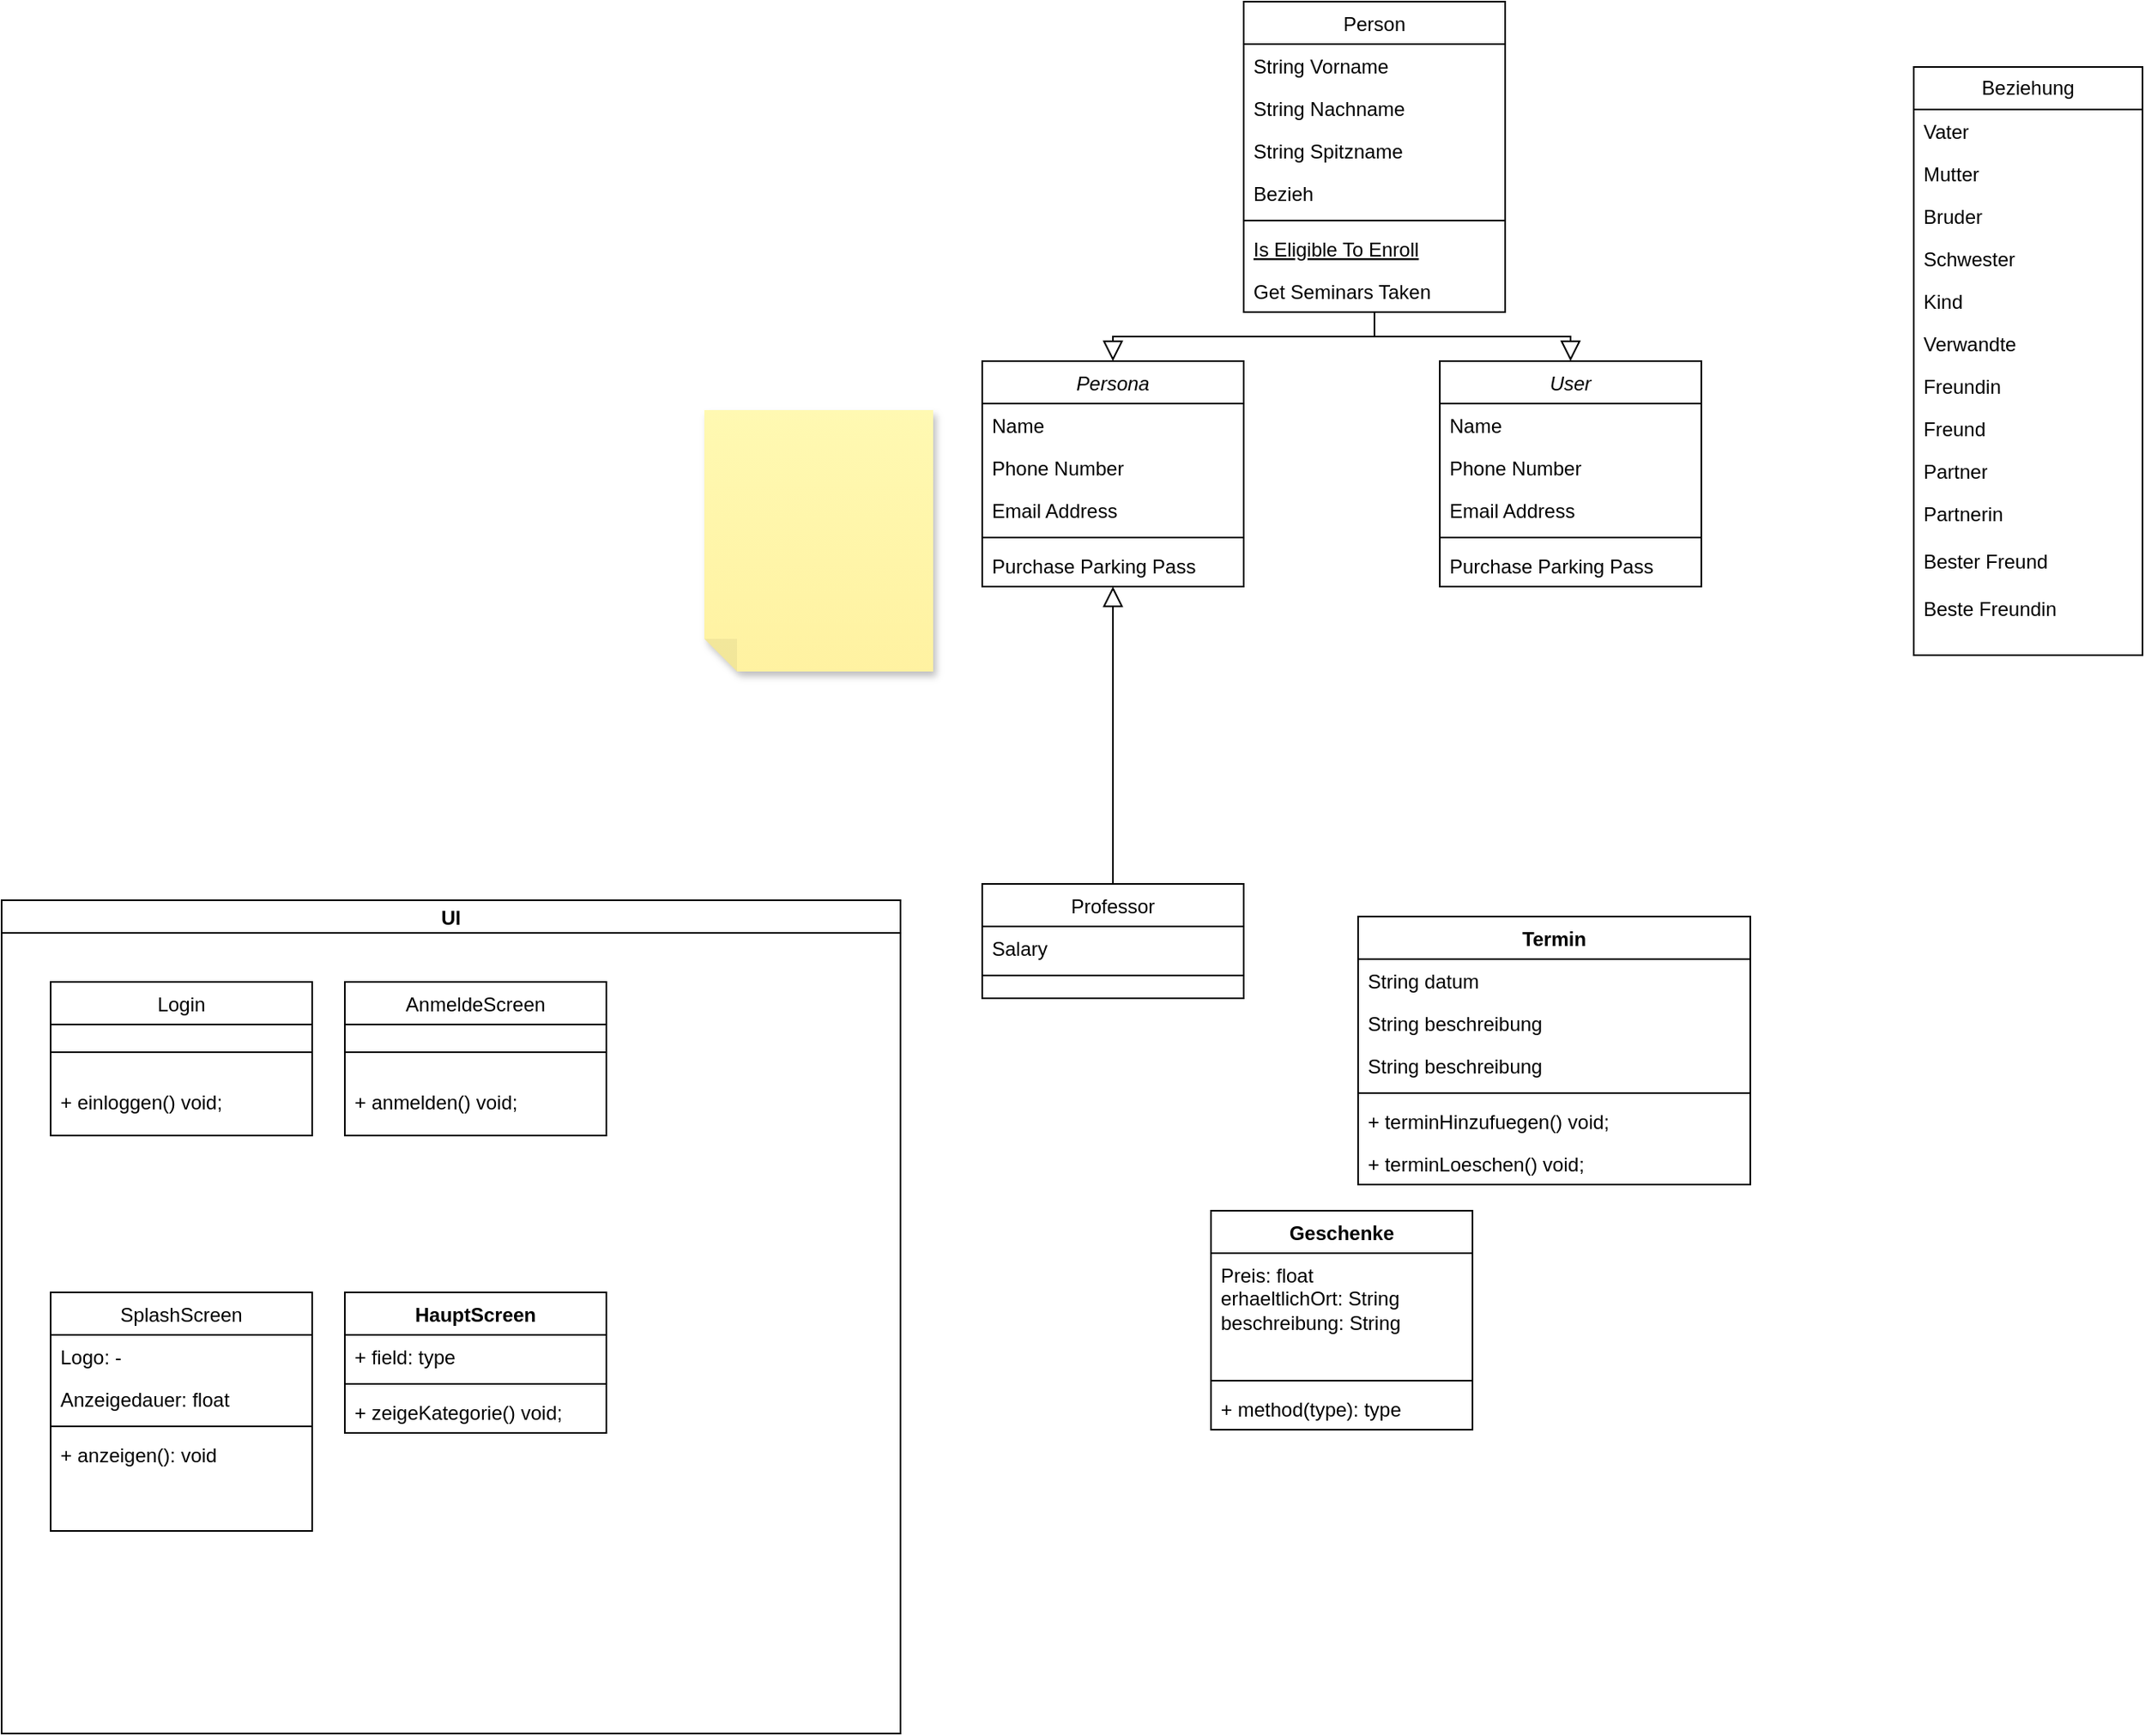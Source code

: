 <mxfile version="23.1.0" type="github">
  <diagram id="C5RBs43oDa-KdzZeNtuy" name="Page-1">
    <mxGraphModel dx="2389" dy="810" grid="1" gridSize="10" guides="1" tooltips="1" connect="1" arrows="1" fold="1" page="1" pageScale="1" pageWidth="827" pageHeight="1169" math="0" shadow="0">
      <root>
        <mxCell id="WIyWlLk6GJQsqaUBKTNV-0" />
        <mxCell id="WIyWlLk6GJQsqaUBKTNV-1" parent="WIyWlLk6GJQsqaUBKTNV-0" />
        <mxCell id="zkfFHV4jXpPFQw0GAbJ--0" value="Persona" style="swimlane;fontStyle=2;align=center;verticalAlign=top;childLayout=stackLayout;horizontal=1;startSize=26;horizontalStack=0;resizeParent=1;resizeLast=0;collapsible=1;marginBottom=0;rounded=0;shadow=0;strokeWidth=1;" parent="WIyWlLk6GJQsqaUBKTNV-1" vertex="1">
          <mxGeometry x="80" y="310" width="160" height="138" as="geometry">
            <mxRectangle x="230" y="140" width="160" height="26" as="alternateBounds" />
          </mxGeometry>
        </mxCell>
        <mxCell id="zkfFHV4jXpPFQw0GAbJ--1" value="Name" style="text;align=left;verticalAlign=top;spacingLeft=4;spacingRight=4;overflow=hidden;rotatable=0;points=[[0,0.5],[1,0.5]];portConstraint=eastwest;" parent="zkfFHV4jXpPFQw0GAbJ--0" vertex="1">
          <mxGeometry y="26" width="160" height="26" as="geometry" />
        </mxCell>
        <mxCell id="zkfFHV4jXpPFQw0GAbJ--2" value="Phone Number" style="text;align=left;verticalAlign=top;spacingLeft=4;spacingRight=4;overflow=hidden;rotatable=0;points=[[0,0.5],[1,0.5]];portConstraint=eastwest;rounded=0;shadow=0;html=0;" parent="zkfFHV4jXpPFQw0GAbJ--0" vertex="1">
          <mxGeometry y="52" width="160" height="26" as="geometry" />
        </mxCell>
        <mxCell id="zkfFHV4jXpPFQw0GAbJ--3" value="Email Address" style="text;align=left;verticalAlign=top;spacingLeft=4;spacingRight=4;overflow=hidden;rotatable=0;points=[[0,0.5],[1,0.5]];portConstraint=eastwest;rounded=0;shadow=0;html=0;" parent="zkfFHV4jXpPFQw0GAbJ--0" vertex="1">
          <mxGeometry y="78" width="160" height="26" as="geometry" />
        </mxCell>
        <mxCell id="zkfFHV4jXpPFQw0GAbJ--4" value="" style="line;html=1;strokeWidth=1;align=left;verticalAlign=middle;spacingTop=-1;spacingLeft=3;spacingRight=3;rotatable=0;labelPosition=right;points=[];portConstraint=eastwest;" parent="zkfFHV4jXpPFQw0GAbJ--0" vertex="1">
          <mxGeometry y="104" width="160" height="8" as="geometry" />
        </mxCell>
        <mxCell id="zkfFHV4jXpPFQw0GAbJ--5" value="Purchase Parking Pass" style="text;align=left;verticalAlign=top;spacingLeft=4;spacingRight=4;overflow=hidden;rotatable=0;points=[[0,0.5],[1,0.5]];portConstraint=eastwest;" parent="zkfFHV4jXpPFQw0GAbJ--0" vertex="1">
          <mxGeometry y="112" width="160" height="26" as="geometry" />
        </mxCell>
        <mxCell id="zkfFHV4jXpPFQw0GAbJ--6" value="Person" style="swimlane;fontStyle=0;align=center;verticalAlign=top;childLayout=stackLayout;horizontal=1;startSize=26;horizontalStack=0;resizeParent=1;resizeLast=0;collapsible=1;marginBottom=0;rounded=0;shadow=0;strokeWidth=1;" parent="WIyWlLk6GJQsqaUBKTNV-1" vertex="1">
          <mxGeometry x="240" y="90" width="160" height="190" as="geometry">
            <mxRectangle x="130" y="380" width="160" height="26" as="alternateBounds" />
          </mxGeometry>
        </mxCell>
        <mxCell id="zkfFHV4jXpPFQw0GAbJ--7" value="String Vorname&#xa;" style="text;align=left;verticalAlign=top;spacingLeft=4;spacingRight=4;overflow=hidden;rotatable=0;points=[[0,0.5],[1,0.5]];portConstraint=eastwest;" parent="zkfFHV4jXpPFQw0GAbJ--6" vertex="1">
          <mxGeometry y="26" width="160" height="26" as="geometry" />
        </mxCell>
        <mxCell id="7OPyRpGkm3p9hIw7JJJa-20" value="String Nachname&#xa;" style="text;align=left;verticalAlign=top;spacingLeft=4;spacingRight=4;overflow=hidden;rotatable=0;points=[[0,0.5],[1,0.5]];portConstraint=eastwest;" vertex="1" parent="zkfFHV4jXpPFQw0GAbJ--6">
          <mxGeometry y="52" width="160" height="26" as="geometry" />
        </mxCell>
        <mxCell id="7OPyRpGkm3p9hIw7JJJa-19" value="String Spitzname&#xa;" style="text;align=left;verticalAlign=top;spacingLeft=4;spacingRight=4;overflow=hidden;rotatable=0;points=[[0,0.5],[1,0.5]];portConstraint=eastwest;" vertex="1" parent="zkfFHV4jXpPFQw0GAbJ--6">
          <mxGeometry y="78" width="160" height="26" as="geometry" />
        </mxCell>
        <mxCell id="zkfFHV4jXpPFQw0GAbJ--8" value="Bezieh" style="text;align=left;verticalAlign=top;spacingLeft=4;spacingRight=4;overflow=hidden;rotatable=0;points=[[0,0.5],[1,0.5]];portConstraint=eastwest;rounded=0;shadow=0;html=0;" parent="zkfFHV4jXpPFQw0GAbJ--6" vertex="1">
          <mxGeometry y="104" width="160" height="26" as="geometry" />
        </mxCell>
        <mxCell id="zkfFHV4jXpPFQw0GAbJ--9" value="" style="line;html=1;strokeWidth=1;align=left;verticalAlign=middle;spacingTop=-1;spacingLeft=3;spacingRight=3;rotatable=0;labelPosition=right;points=[];portConstraint=eastwest;" parent="zkfFHV4jXpPFQw0GAbJ--6" vertex="1">
          <mxGeometry y="130" width="160" height="8" as="geometry" />
        </mxCell>
        <mxCell id="zkfFHV4jXpPFQw0GAbJ--10" value="Is Eligible To Enroll" style="text;align=left;verticalAlign=top;spacingLeft=4;spacingRight=4;overflow=hidden;rotatable=0;points=[[0,0.5],[1,0.5]];portConstraint=eastwest;fontStyle=4" parent="zkfFHV4jXpPFQw0GAbJ--6" vertex="1">
          <mxGeometry y="138" width="160" height="26" as="geometry" />
        </mxCell>
        <mxCell id="zkfFHV4jXpPFQw0GAbJ--11" value="Get Seminars Taken" style="text;align=left;verticalAlign=top;spacingLeft=4;spacingRight=4;overflow=hidden;rotatable=0;points=[[0,0.5],[1,0.5]];portConstraint=eastwest;" parent="zkfFHV4jXpPFQw0GAbJ--6" vertex="1">
          <mxGeometry y="164" width="160" height="26" as="geometry" />
        </mxCell>
        <mxCell id="zkfFHV4jXpPFQw0GAbJ--12" value="" style="endArrow=block;endSize=10;endFill=0;shadow=0;strokeWidth=1;rounded=0;edgeStyle=elbowEdgeStyle;elbow=vertical;" parent="WIyWlLk6GJQsqaUBKTNV-1" source="zkfFHV4jXpPFQw0GAbJ--6" target="zkfFHV4jXpPFQw0GAbJ--0" edge="1">
          <mxGeometry width="160" relative="1" as="geometry">
            <mxPoint x="200" y="203" as="sourcePoint" />
            <mxPoint x="200" y="203" as="targetPoint" />
          </mxGeometry>
        </mxCell>
        <mxCell id="zkfFHV4jXpPFQw0GAbJ--13" value="Professor" style="swimlane;fontStyle=0;align=center;verticalAlign=top;childLayout=stackLayout;horizontal=1;startSize=26;horizontalStack=0;resizeParent=1;resizeLast=0;collapsible=1;marginBottom=0;rounded=0;shadow=0;strokeWidth=1;" parent="WIyWlLk6GJQsqaUBKTNV-1" vertex="1">
          <mxGeometry x="80" y="630" width="160" height="70" as="geometry">
            <mxRectangle x="340" y="380" width="170" height="26" as="alternateBounds" />
          </mxGeometry>
        </mxCell>
        <mxCell id="zkfFHV4jXpPFQw0GAbJ--14" value="Salary" style="text;align=left;verticalAlign=top;spacingLeft=4;spacingRight=4;overflow=hidden;rotatable=0;points=[[0,0.5],[1,0.5]];portConstraint=eastwest;" parent="zkfFHV4jXpPFQw0GAbJ--13" vertex="1">
          <mxGeometry y="26" width="160" height="26" as="geometry" />
        </mxCell>
        <mxCell id="zkfFHV4jXpPFQw0GAbJ--15" value="" style="line;html=1;strokeWidth=1;align=left;verticalAlign=middle;spacingTop=-1;spacingLeft=3;spacingRight=3;rotatable=0;labelPosition=right;points=[];portConstraint=eastwest;" parent="zkfFHV4jXpPFQw0GAbJ--13" vertex="1">
          <mxGeometry y="52" width="160" height="8" as="geometry" />
        </mxCell>
        <mxCell id="zkfFHV4jXpPFQw0GAbJ--16" value="" style="endArrow=block;endSize=10;endFill=0;shadow=0;strokeWidth=1;rounded=0;edgeStyle=elbowEdgeStyle;elbow=vertical;" parent="WIyWlLk6GJQsqaUBKTNV-1" source="zkfFHV4jXpPFQw0GAbJ--13" target="zkfFHV4jXpPFQw0GAbJ--0" edge="1">
          <mxGeometry width="160" relative="1" as="geometry">
            <mxPoint x="210" y="373" as="sourcePoint" />
            <mxPoint x="310" y="271" as="targetPoint" />
          </mxGeometry>
        </mxCell>
        <mxCell id="7OPyRpGkm3p9hIw7JJJa-0" value="User" style="swimlane;fontStyle=2;align=center;verticalAlign=top;childLayout=stackLayout;horizontal=1;startSize=26;horizontalStack=0;resizeParent=1;resizeLast=0;collapsible=1;marginBottom=0;rounded=0;shadow=0;strokeWidth=1;" vertex="1" parent="WIyWlLk6GJQsqaUBKTNV-1">
          <mxGeometry x="360" y="310" width="160" height="138" as="geometry">
            <mxRectangle x="230" y="140" width="160" height="26" as="alternateBounds" />
          </mxGeometry>
        </mxCell>
        <mxCell id="7OPyRpGkm3p9hIw7JJJa-1" value="Name" style="text;align=left;verticalAlign=top;spacingLeft=4;spacingRight=4;overflow=hidden;rotatable=0;points=[[0,0.5],[1,0.5]];portConstraint=eastwest;" vertex="1" parent="7OPyRpGkm3p9hIw7JJJa-0">
          <mxGeometry y="26" width="160" height="26" as="geometry" />
        </mxCell>
        <mxCell id="7OPyRpGkm3p9hIw7JJJa-2" value="Phone Number" style="text;align=left;verticalAlign=top;spacingLeft=4;spacingRight=4;overflow=hidden;rotatable=0;points=[[0,0.5],[1,0.5]];portConstraint=eastwest;rounded=0;shadow=0;html=0;" vertex="1" parent="7OPyRpGkm3p9hIw7JJJa-0">
          <mxGeometry y="52" width="160" height="26" as="geometry" />
        </mxCell>
        <mxCell id="7OPyRpGkm3p9hIw7JJJa-3" value="Email Address" style="text;align=left;verticalAlign=top;spacingLeft=4;spacingRight=4;overflow=hidden;rotatable=0;points=[[0,0.5],[1,0.5]];portConstraint=eastwest;rounded=0;shadow=0;html=0;" vertex="1" parent="7OPyRpGkm3p9hIw7JJJa-0">
          <mxGeometry y="78" width="160" height="26" as="geometry" />
        </mxCell>
        <mxCell id="7OPyRpGkm3p9hIw7JJJa-4" value="" style="line;html=1;strokeWidth=1;align=left;verticalAlign=middle;spacingTop=-1;spacingLeft=3;spacingRight=3;rotatable=0;labelPosition=right;points=[];portConstraint=eastwest;" vertex="1" parent="7OPyRpGkm3p9hIw7JJJa-0">
          <mxGeometry y="104" width="160" height="8" as="geometry" />
        </mxCell>
        <mxCell id="7OPyRpGkm3p9hIw7JJJa-5" value="Purchase Parking Pass" style="text;align=left;verticalAlign=top;spacingLeft=4;spacingRight=4;overflow=hidden;rotatable=0;points=[[0,0.5],[1,0.5]];portConstraint=eastwest;" vertex="1" parent="7OPyRpGkm3p9hIw7JJJa-0">
          <mxGeometry y="112" width="160" height="26" as="geometry" />
        </mxCell>
        <mxCell id="7OPyRpGkm3p9hIw7JJJa-6" value="" style="endArrow=block;endSize=10;endFill=0;shadow=0;strokeWidth=1;rounded=0;edgeStyle=elbowEdgeStyle;elbow=vertical;entryX=0.5;entryY=0;entryDx=0;entryDy=0;" edge="1" parent="WIyWlLk6GJQsqaUBKTNV-1" source="zkfFHV4jXpPFQw0GAbJ--11" target="7OPyRpGkm3p9hIw7JJJa-0">
          <mxGeometry width="160" relative="1" as="geometry">
            <mxPoint x="330" y="238" as="sourcePoint" />
            <mxPoint x="170" y="320" as="targetPoint" />
          </mxGeometry>
        </mxCell>
        <mxCell id="7OPyRpGkm3p9hIw7JJJa-7" value="Termin" style="swimlane;fontStyle=1;align=center;verticalAlign=top;childLayout=stackLayout;horizontal=1;startSize=26;horizontalStack=0;resizeParent=1;resizeParentMax=0;resizeLast=0;collapsible=1;marginBottom=0;whiteSpace=wrap;html=1;" vertex="1" parent="WIyWlLk6GJQsqaUBKTNV-1">
          <mxGeometry x="310" y="650" width="240" height="164" as="geometry" />
        </mxCell>
        <mxCell id="7OPyRpGkm3p9hIw7JJJa-37" value="String datum" style="text;strokeColor=none;fillColor=none;align=left;verticalAlign=top;spacingLeft=4;spacingRight=4;overflow=hidden;rotatable=0;points=[[0,0.5],[1,0.5]];portConstraint=eastwest;whiteSpace=wrap;html=1;" vertex="1" parent="7OPyRpGkm3p9hIw7JJJa-7">
          <mxGeometry y="26" width="240" height="26" as="geometry" />
        </mxCell>
        <mxCell id="7OPyRpGkm3p9hIw7JJJa-38" value="String beschreibung" style="text;strokeColor=none;fillColor=none;align=left;verticalAlign=top;spacingLeft=4;spacingRight=4;overflow=hidden;rotatable=0;points=[[0,0.5],[1,0.5]];portConstraint=eastwest;whiteSpace=wrap;html=1;" vertex="1" parent="7OPyRpGkm3p9hIw7JJJa-7">
          <mxGeometry y="52" width="240" height="26" as="geometry" />
        </mxCell>
        <mxCell id="7OPyRpGkm3p9hIw7JJJa-36" value="String beschreibung" style="text;strokeColor=none;fillColor=none;align=left;verticalAlign=top;spacingLeft=4;spacingRight=4;overflow=hidden;rotatable=0;points=[[0,0.5],[1,0.5]];portConstraint=eastwest;whiteSpace=wrap;html=1;" vertex="1" parent="7OPyRpGkm3p9hIw7JJJa-7">
          <mxGeometry y="78" width="240" height="26" as="geometry" />
        </mxCell>
        <mxCell id="7OPyRpGkm3p9hIw7JJJa-9" value="" style="line;strokeWidth=1;fillColor=none;align=left;verticalAlign=middle;spacingTop=-1;spacingLeft=3;spacingRight=3;rotatable=0;labelPosition=right;points=[];portConstraint=eastwest;strokeColor=inherit;" vertex="1" parent="7OPyRpGkm3p9hIw7JJJa-7">
          <mxGeometry y="104" width="240" height="8" as="geometry" />
        </mxCell>
        <mxCell id="7OPyRpGkm3p9hIw7JJJa-10" value="+ terminHinzufuegen() void;" style="text;strokeColor=none;fillColor=none;align=left;verticalAlign=top;spacingLeft=4;spacingRight=4;overflow=hidden;rotatable=0;points=[[0,0.5],[1,0.5]];portConstraint=eastwest;whiteSpace=wrap;html=1;" vertex="1" parent="7OPyRpGkm3p9hIw7JJJa-7">
          <mxGeometry y="112" width="240" height="26" as="geometry" />
        </mxCell>
        <mxCell id="7OPyRpGkm3p9hIw7JJJa-35" value="+ terminLoeschen() void;" style="text;strokeColor=none;fillColor=none;align=left;verticalAlign=top;spacingLeft=4;spacingRight=4;overflow=hidden;rotatable=0;points=[[0,0.5],[1,0.5]];portConstraint=eastwest;whiteSpace=wrap;html=1;" vertex="1" parent="7OPyRpGkm3p9hIw7JJJa-7">
          <mxGeometry y="138" width="240" height="26" as="geometry" />
        </mxCell>
        <mxCell id="7OPyRpGkm3p9hIw7JJJa-11" value="Geschenke&lt;br&gt;" style="swimlane;fontStyle=1;align=center;verticalAlign=top;childLayout=stackLayout;horizontal=1;startSize=26;horizontalStack=0;resizeParent=1;resizeParentMax=0;resizeLast=0;collapsible=1;marginBottom=0;whiteSpace=wrap;html=1;" vertex="1" parent="WIyWlLk6GJQsqaUBKTNV-1">
          <mxGeometry x="220" y="830" width="160" height="134" as="geometry" />
        </mxCell>
        <mxCell id="7OPyRpGkm3p9hIw7JJJa-12" value="&lt;div&gt;Preis: float&lt;/div&gt;&lt;div&gt;erhaeltlichOrt: String&lt;/div&gt;&lt;div&gt;beschreibung: String&lt;/div&gt;&lt;div&gt;&lt;br&gt;&lt;/div&gt;" style="text;strokeColor=none;fillColor=none;align=left;verticalAlign=top;spacingLeft=4;spacingRight=4;overflow=hidden;rotatable=0;points=[[0,0.5],[1,0.5]];portConstraint=eastwest;whiteSpace=wrap;html=1;" vertex="1" parent="7OPyRpGkm3p9hIw7JJJa-11">
          <mxGeometry y="26" width="160" height="74" as="geometry" />
        </mxCell>
        <mxCell id="7OPyRpGkm3p9hIw7JJJa-13" value="" style="line;strokeWidth=1;fillColor=none;align=left;verticalAlign=middle;spacingTop=-1;spacingLeft=3;spacingRight=3;rotatable=0;labelPosition=right;points=[];portConstraint=eastwest;strokeColor=inherit;" vertex="1" parent="7OPyRpGkm3p9hIw7JJJa-11">
          <mxGeometry y="100" width="160" height="8" as="geometry" />
        </mxCell>
        <mxCell id="7OPyRpGkm3p9hIw7JJJa-14" value="+ method(type): type" style="text;strokeColor=none;fillColor=none;align=left;verticalAlign=top;spacingLeft=4;spacingRight=4;overflow=hidden;rotatable=0;points=[[0,0.5],[1,0.5]];portConstraint=eastwest;whiteSpace=wrap;html=1;" vertex="1" parent="7OPyRpGkm3p9hIw7JJJa-11">
          <mxGeometry y="108" width="160" height="26" as="geometry" />
        </mxCell>
        <mxCell id="LRkh5_1CSl1zsV3R43lf-1" value="" style="shape=note;whiteSpace=wrap;html=1;backgroundOutline=1;fontColor=#000000;darkOpacity=0.05;fillColor=#FFF9B2;strokeColor=none;fillStyle=solid;direction=west;gradientDirection=north;gradientColor=#FFF2A1;shadow=1;size=20;pointerEvents=1;" vertex="1" parent="WIyWlLk6GJQsqaUBKTNV-1">
          <mxGeometry x="-90" y="340" width="140" height="160" as="geometry" />
        </mxCell>
        <mxCell id="7OPyRpGkm3p9hIw7JJJa-21" value="Beziehung" style="swimlane;fontStyle=0;childLayout=stackLayout;horizontal=1;startSize=26;fillColor=none;horizontalStack=0;resizeParent=1;resizeParentMax=0;resizeLast=0;collapsible=1;marginBottom=0;whiteSpace=wrap;html=1;" vertex="1" parent="WIyWlLk6GJQsqaUBKTNV-1">
          <mxGeometry x="650" y="130" width="140" height="360" as="geometry" />
        </mxCell>
        <mxCell id="7OPyRpGkm3p9hIw7JJJa-22" value="Vater" style="text;strokeColor=none;fillColor=none;align=left;verticalAlign=top;spacingLeft=4;spacingRight=4;overflow=hidden;rotatable=0;points=[[0,0.5],[1,0.5]];portConstraint=eastwest;whiteSpace=wrap;html=1;" vertex="1" parent="7OPyRpGkm3p9hIw7JJJa-21">
          <mxGeometry y="26" width="140" height="26" as="geometry" />
        </mxCell>
        <mxCell id="7OPyRpGkm3p9hIw7JJJa-23" value="Mutter" style="text;strokeColor=none;fillColor=none;align=left;verticalAlign=top;spacingLeft=4;spacingRight=4;overflow=hidden;rotatable=0;points=[[0,0.5],[1,0.5]];portConstraint=eastwest;whiteSpace=wrap;html=1;" vertex="1" parent="7OPyRpGkm3p9hIw7JJJa-21">
          <mxGeometry y="52" width="140" height="26" as="geometry" />
        </mxCell>
        <mxCell id="7OPyRpGkm3p9hIw7JJJa-24" value="Bruder" style="text;strokeColor=none;fillColor=none;align=left;verticalAlign=top;spacingLeft=4;spacingRight=4;overflow=hidden;rotatable=0;points=[[0,0.5],[1,0.5]];portConstraint=eastwest;whiteSpace=wrap;html=1;" vertex="1" parent="7OPyRpGkm3p9hIw7JJJa-21">
          <mxGeometry y="78" width="140" height="26" as="geometry" />
        </mxCell>
        <mxCell id="7OPyRpGkm3p9hIw7JJJa-26" value="Schwester" style="text;strokeColor=none;fillColor=none;align=left;verticalAlign=top;spacingLeft=4;spacingRight=4;overflow=hidden;rotatable=0;points=[[0,0.5],[1,0.5]];portConstraint=eastwest;whiteSpace=wrap;html=1;" vertex="1" parent="7OPyRpGkm3p9hIw7JJJa-21">
          <mxGeometry y="104" width="140" height="26" as="geometry" />
        </mxCell>
        <mxCell id="7OPyRpGkm3p9hIw7JJJa-28" value="&lt;div&gt;Kind&lt;/div&gt;&lt;div&gt;&lt;br&gt;&lt;/div&gt;" style="text;strokeColor=none;fillColor=none;align=left;verticalAlign=top;spacingLeft=4;spacingRight=4;overflow=hidden;rotatable=0;points=[[0,0.5],[1,0.5]];portConstraint=eastwest;whiteSpace=wrap;html=1;" vertex="1" parent="7OPyRpGkm3p9hIw7JJJa-21">
          <mxGeometry y="130" width="140" height="26" as="geometry" />
        </mxCell>
        <mxCell id="7OPyRpGkm3p9hIw7JJJa-30" value="&lt;div&gt;Verwandte&lt;/div&gt;&lt;div&gt;&lt;br&gt;&lt;/div&gt;" style="text;strokeColor=none;fillColor=none;align=left;verticalAlign=top;spacingLeft=4;spacingRight=4;overflow=hidden;rotatable=0;points=[[0,0.5],[1,0.5]];portConstraint=eastwest;whiteSpace=wrap;html=1;" vertex="1" parent="7OPyRpGkm3p9hIw7JJJa-21">
          <mxGeometry y="156" width="140" height="26" as="geometry" />
        </mxCell>
        <mxCell id="7OPyRpGkm3p9hIw7JJJa-31" value="Freundin" style="text;strokeColor=none;fillColor=none;align=left;verticalAlign=top;spacingLeft=4;spacingRight=4;overflow=hidden;rotatable=0;points=[[0,0.5],[1,0.5]];portConstraint=eastwest;whiteSpace=wrap;html=1;" vertex="1" parent="7OPyRpGkm3p9hIw7JJJa-21">
          <mxGeometry y="182" width="140" height="26" as="geometry" />
        </mxCell>
        <mxCell id="7OPyRpGkm3p9hIw7JJJa-29" value="Freund" style="text;strokeColor=none;fillColor=none;align=left;verticalAlign=top;spacingLeft=4;spacingRight=4;overflow=hidden;rotatable=0;points=[[0,0.5],[1,0.5]];portConstraint=eastwest;whiteSpace=wrap;html=1;" vertex="1" parent="7OPyRpGkm3p9hIw7JJJa-21">
          <mxGeometry y="208" width="140" height="26" as="geometry" />
        </mxCell>
        <mxCell id="7OPyRpGkm3p9hIw7JJJa-27" value="&lt;div&gt;Partner&lt;/div&gt;&lt;div&gt;&lt;br&gt;&lt;/div&gt;" style="text;strokeColor=none;fillColor=none;align=left;verticalAlign=top;spacingLeft=4;spacingRight=4;overflow=hidden;rotatable=0;points=[[0,0.5],[1,0.5]];portConstraint=eastwest;whiteSpace=wrap;html=1;" vertex="1" parent="7OPyRpGkm3p9hIw7JJJa-21">
          <mxGeometry y="234" width="140" height="26" as="geometry" />
        </mxCell>
        <mxCell id="7OPyRpGkm3p9hIw7JJJa-25" value="&lt;div&gt;Partnerin&lt;/div&gt;&lt;div&gt;&lt;br&gt;&lt;/div&gt;&lt;div&gt;Bester Freund&lt;/div&gt;&lt;div&gt;&lt;br&gt;&lt;/div&gt;&lt;div&gt;Beste Freundin&lt;br&gt;&lt;/div&gt;" style="text;strokeColor=none;fillColor=none;align=left;verticalAlign=top;spacingLeft=4;spacingRight=4;overflow=hidden;rotatable=0;points=[[0,0.5],[1,0.5]];portConstraint=eastwest;whiteSpace=wrap;html=1;" vertex="1" parent="7OPyRpGkm3p9hIw7JJJa-21">
          <mxGeometry y="260" width="140" height="100" as="geometry" />
        </mxCell>
        <mxCell id="LRkh5_1CSl1zsV3R43lf-4" value="UI" style="swimlane;startSize=20;horizontal=1;containerType=tree;newEdgeStyle={&quot;edgeStyle&quot;:&quot;elbowEdgeStyle&quot;,&quot;startArrow&quot;:&quot;none&quot;,&quot;endArrow&quot;:&quot;none&quot;};" vertex="1" parent="WIyWlLk6GJQsqaUBKTNV-1">
          <mxGeometry x="-520" y="640" width="550" height="510" as="geometry" />
        </mxCell>
        <mxCell id="zkfFHV4jXpPFQw0GAbJ--17" value="SplashScreen" style="swimlane;fontStyle=0;align=center;verticalAlign=top;childLayout=stackLayout;horizontal=1;startSize=26;horizontalStack=0;resizeParent=1;resizeLast=0;collapsible=1;marginBottom=0;rounded=0;shadow=0;strokeWidth=1;" parent="LRkh5_1CSl1zsV3R43lf-4" vertex="1">
          <mxGeometry x="30" y="240" width="160" height="146" as="geometry">
            <mxRectangle x="550" y="140" width="160" height="26" as="alternateBounds" />
          </mxGeometry>
        </mxCell>
        <mxCell id="zkfFHV4jXpPFQw0GAbJ--18" value="Logo: -&#xa;&#xa;" style="text;align=left;verticalAlign=top;spacingLeft=4;spacingRight=4;overflow=hidden;rotatable=0;points=[[0,0.5],[1,0.5]];portConstraint=eastwest;" parent="zkfFHV4jXpPFQw0GAbJ--17" vertex="1">
          <mxGeometry y="26" width="160" height="26" as="geometry" />
        </mxCell>
        <mxCell id="LRkh5_1CSl1zsV3R43lf-2" value="Anzeigedauer: float&#xa;&#xa;" style="text;align=left;verticalAlign=top;spacingLeft=4;spacingRight=4;overflow=hidden;rotatable=0;points=[[0,0.5],[1,0.5]];portConstraint=eastwest;" vertex="1" parent="zkfFHV4jXpPFQw0GAbJ--17">
          <mxGeometry y="52" width="160" height="26" as="geometry" />
        </mxCell>
        <mxCell id="zkfFHV4jXpPFQw0GAbJ--23" value="" style="line;html=1;strokeWidth=1;align=left;verticalAlign=middle;spacingTop=-1;spacingLeft=3;spacingRight=3;rotatable=0;labelPosition=right;points=[];portConstraint=eastwest;" parent="zkfFHV4jXpPFQw0GAbJ--17" vertex="1">
          <mxGeometry y="78" width="160" height="8" as="geometry" />
        </mxCell>
        <mxCell id="zkfFHV4jXpPFQw0GAbJ--24" value="+ anzeigen(): void" style="text;align=left;verticalAlign=top;spacingLeft=4;spacingRight=4;overflow=hidden;rotatable=0;points=[[0,0.5],[1,0.5]];portConstraint=eastwest;" parent="zkfFHV4jXpPFQw0GAbJ--17" vertex="1">
          <mxGeometry y="86" width="160" height="34" as="geometry" />
        </mxCell>
        <mxCell id="LRkh5_1CSl1zsV3R43lf-11" value="Login" style="swimlane;fontStyle=0;align=center;verticalAlign=top;childLayout=stackLayout;horizontal=1;startSize=26;horizontalStack=0;resizeParent=1;resizeLast=0;collapsible=1;marginBottom=0;rounded=0;shadow=0;strokeWidth=1;" vertex="1" parent="LRkh5_1CSl1zsV3R43lf-4">
          <mxGeometry x="30" y="50" width="160" height="94" as="geometry">
            <mxRectangle x="550" y="140" width="160" height="26" as="alternateBounds" />
          </mxGeometry>
        </mxCell>
        <mxCell id="LRkh5_1CSl1zsV3R43lf-14" value="" style="line;html=1;strokeWidth=1;align=left;verticalAlign=middle;spacingTop=-1;spacingLeft=3;spacingRight=3;rotatable=0;labelPosition=right;points=[];portConstraint=eastwest;" vertex="1" parent="LRkh5_1CSl1zsV3R43lf-11">
          <mxGeometry y="26" width="160" height="34" as="geometry" />
        </mxCell>
        <mxCell id="LRkh5_1CSl1zsV3R43lf-15" value="+ einloggen() void;" style="text;align=left;verticalAlign=top;spacingLeft=4;spacingRight=4;overflow=hidden;rotatable=0;points=[[0,0.5],[1,0.5]];portConstraint=eastwest;" vertex="1" parent="LRkh5_1CSl1zsV3R43lf-11">
          <mxGeometry y="60" width="160" height="18" as="geometry" />
        </mxCell>
        <mxCell id="7OPyRpGkm3p9hIw7JJJa-32" value="AnmeldeScreen" style="swimlane;fontStyle=0;align=center;verticalAlign=top;childLayout=stackLayout;horizontal=1;startSize=26;horizontalStack=0;resizeParent=1;resizeLast=0;collapsible=1;marginBottom=0;rounded=0;shadow=0;strokeWidth=1;" vertex="1" parent="LRkh5_1CSl1zsV3R43lf-4">
          <mxGeometry x="210" y="50" width="160" height="94" as="geometry">
            <mxRectangle x="550" y="140" width="160" height="26" as="alternateBounds" />
          </mxGeometry>
        </mxCell>
        <mxCell id="7OPyRpGkm3p9hIw7JJJa-33" value="" style="line;html=1;strokeWidth=1;align=left;verticalAlign=middle;spacingTop=-1;spacingLeft=3;spacingRight=3;rotatable=0;labelPosition=right;points=[];portConstraint=eastwest;" vertex="1" parent="7OPyRpGkm3p9hIw7JJJa-32">
          <mxGeometry y="26" width="160" height="34" as="geometry" />
        </mxCell>
        <mxCell id="7OPyRpGkm3p9hIw7JJJa-34" value="+ anmelden() void;" style="text;align=left;verticalAlign=top;spacingLeft=4;spacingRight=4;overflow=hidden;rotatable=0;points=[[0,0.5],[1,0.5]];portConstraint=eastwest;" vertex="1" parent="7OPyRpGkm3p9hIw7JJJa-32">
          <mxGeometry y="60" width="160" height="18" as="geometry" />
        </mxCell>
        <mxCell id="7OPyRpGkm3p9hIw7JJJa-15" value="HauptScreen" style="swimlane;fontStyle=1;align=center;verticalAlign=top;childLayout=stackLayout;horizontal=1;startSize=26;horizontalStack=0;resizeParent=1;resizeParentMax=0;resizeLast=0;collapsible=1;marginBottom=0;whiteSpace=wrap;html=1;" vertex="1" parent="LRkh5_1CSl1zsV3R43lf-4">
          <mxGeometry x="210" y="240" width="160" height="86" as="geometry" />
        </mxCell>
        <mxCell id="7OPyRpGkm3p9hIw7JJJa-16" value="+ field: type" style="text;strokeColor=none;fillColor=none;align=left;verticalAlign=top;spacingLeft=4;spacingRight=4;overflow=hidden;rotatable=0;points=[[0,0.5],[1,0.5]];portConstraint=eastwest;whiteSpace=wrap;html=1;" vertex="1" parent="7OPyRpGkm3p9hIw7JJJa-15">
          <mxGeometry y="26" width="160" height="26" as="geometry" />
        </mxCell>
        <mxCell id="7OPyRpGkm3p9hIw7JJJa-17" value="" style="line;strokeWidth=1;fillColor=none;align=left;verticalAlign=middle;spacingTop=-1;spacingLeft=3;spacingRight=3;rotatable=0;labelPosition=right;points=[];portConstraint=eastwest;strokeColor=inherit;" vertex="1" parent="7OPyRpGkm3p9hIw7JJJa-15">
          <mxGeometry y="52" width="160" height="8" as="geometry" />
        </mxCell>
        <mxCell id="7OPyRpGkm3p9hIw7JJJa-18" value="+ zeigeKategorie() void;" style="text;strokeColor=none;fillColor=none;align=left;verticalAlign=top;spacingLeft=4;spacingRight=4;overflow=hidden;rotatable=0;points=[[0,0.5],[1,0.5]];portConstraint=eastwest;whiteSpace=wrap;html=1;" vertex="1" parent="7OPyRpGkm3p9hIw7JJJa-15">
          <mxGeometry y="60" width="160" height="26" as="geometry" />
        </mxCell>
      </root>
    </mxGraphModel>
  </diagram>
</mxfile>
